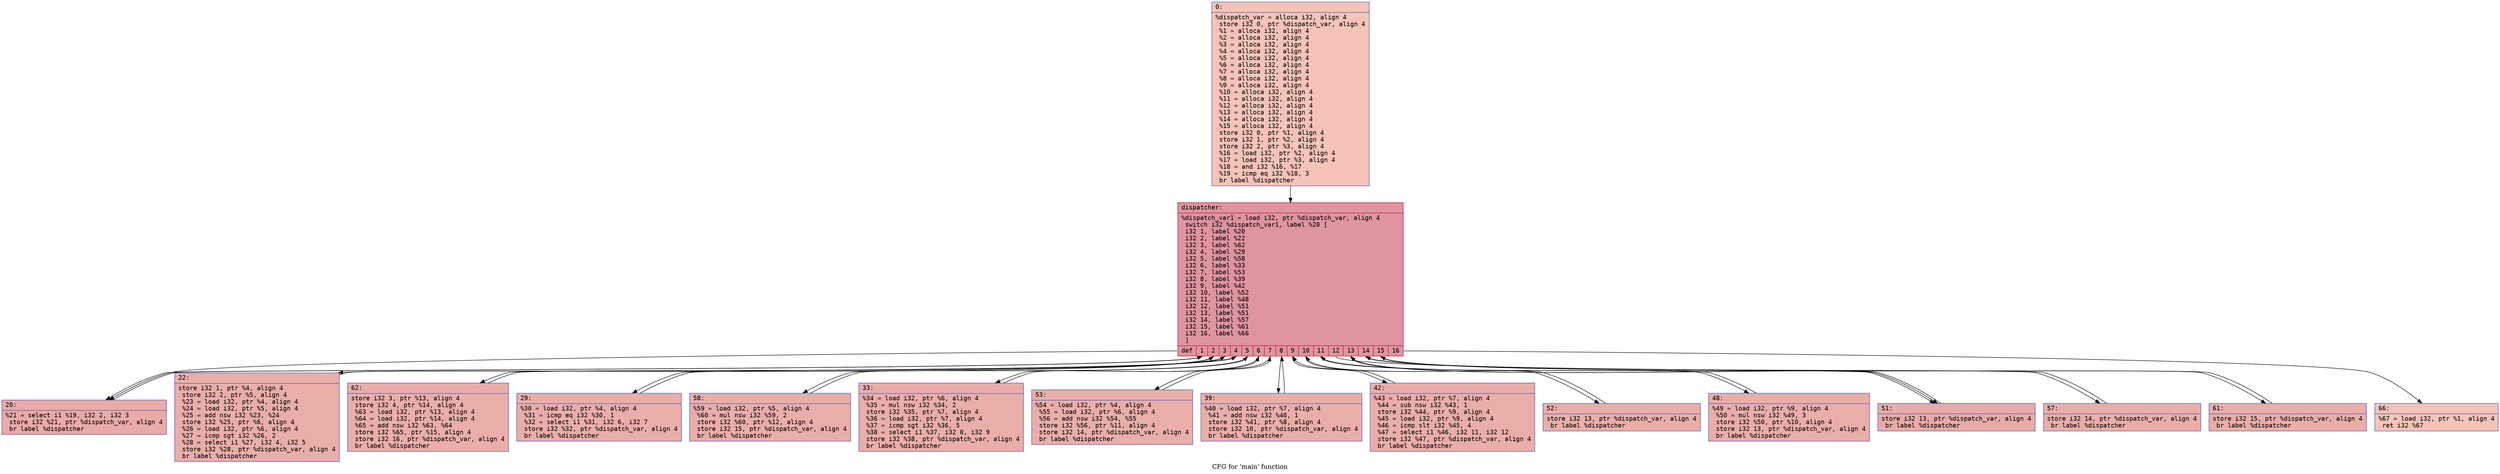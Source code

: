 digraph "CFG for 'main' function" {
	label="CFG for 'main' function";

	Node0x5d3ae549cc30 [shape=record,color="#3d50c3ff", style=filled, fillcolor="#e8765c70" fontname="Courier",label="{0:\l|  %dispatch_var = alloca i32, align 4\l  store i32 0, ptr %dispatch_var, align 4\l  %1 = alloca i32, align 4\l  %2 = alloca i32, align 4\l  %3 = alloca i32, align 4\l  %4 = alloca i32, align 4\l  %5 = alloca i32, align 4\l  %6 = alloca i32, align 4\l  %7 = alloca i32, align 4\l  %8 = alloca i32, align 4\l  %9 = alloca i32, align 4\l  %10 = alloca i32, align 4\l  %11 = alloca i32, align 4\l  %12 = alloca i32, align 4\l  %13 = alloca i32, align 4\l  %14 = alloca i32, align 4\l  %15 = alloca i32, align 4\l  store i32 0, ptr %1, align 4\l  store i32 1, ptr %2, align 4\l  store i32 2, ptr %3, align 4\l  %16 = load i32, ptr %2, align 4\l  %17 = load i32, ptr %3, align 4\l  %18 = and i32 %16, %17\l  %19 = icmp eq i32 %18, 3\l  br label %dispatcher\l}"];
	Node0x5d3ae549cc30 -> Node0x5d3ae549ccf0[tooltip="0 -> dispatcher\nProbability 100.00%" ];
	Node0x5d3ae548e5a0 [shape=record,color="#3d50c3ff", style=filled, fillcolor="#cc403a70" fontname="Courier",label="{20:\l|  %21 = select i1 %19, i32 2, i32 3\l  store i32 %21, ptr %dispatch_var, align 4\l  br label %dispatcher\l}"];
	Node0x5d3ae548e5a0 -> Node0x5d3ae549ccf0[tooltip="20 -> dispatcher\nProbability 100.00%" ];
	Node0x5d3ae548e4a0 [shape=record,color="#3d50c3ff", style=filled, fillcolor="#d0473d70" fontname="Courier",label="{22:\l|  store i32 1, ptr %4, align 4\l  store i32 2, ptr %5, align 4\l  %23 = load i32, ptr %4, align 4\l  %24 = load i32, ptr %5, align 4\l  %25 = add nsw i32 %23, %24\l  store i32 %25, ptr %6, align 4\l  %26 = load i32, ptr %6, align 4\l  %27 = icmp sgt i32 %26, 2\l  %28 = select i1 %27, i32 4, i32 5\l  store i32 %28, ptr %dispatch_var, align 4\l  br label %dispatcher\l}"];
	Node0x5d3ae548e4a0 -> Node0x5d3ae549ccf0[tooltip="22 -> dispatcher\nProbability 100.00%" ];
	Node0x5d3ae5491980 [shape=record,color="#3d50c3ff", style=filled, fillcolor="#d0473d70" fontname="Courier",label="{29:\l|  %30 = load i32, ptr %4, align 4\l  %31 = icmp eq i32 %30, 1\l  %32 = select i1 %31, i32 6, i32 7\l  store i32 %32, ptr %dispatch_var, align 4\l  br label %dispatcher\l}"];
	Node0x5d3ae5491980 -> Node0x5d3ae549ccf0[tooltip="29 -> dispatcher\nProbability 100.00%" ];
	Node0x5d3ae5491b90 [shape=record,color="#3d50c3ff", style=filled, fillcolor="#d0473d70" fontname="Courier",label="{33:\l|  %34 = load i32, ptr %6, align 4\l  %35 = mul nsw i32 %34, 2\l  store i32 %35, ptr %7, align 4\l  %36 = load i32, ptr %7, align 4\l  %37 = icmp sgt i32 %36, 5\l  %38 = select i1 %37, i32 8, i32 9\l  store i32 %38, ptr %dispatch_var, align 4\l  br label %dispatcher\l}"];
	Node0x5d3ae5491b90 -> Node0x5d3ae549ccf0[tooltip="33 -> dispatcher\nProbability 100.00%" ];
	Node0x5d3ae5491f80 [shape=record,color="#3d50c3ff", style=filled, fillcolor="#d0473d70" fontname="Courier",label="{39:\l|  %40 = load i32, ptr %7, align 4\l  %41 = add nsw i32 %40, 1\l  store i32 %41, ptr %8, align 4\l  store i32 10, ptr %dispatch_var, align 4\l  br label %dispatcher\l}"];
	Node0x5d3ae5491f80 -> Node0x5d3ae549ccf0[tooltip="39 -> dispatcher\nProbability 100.00%" ];
	Node0x5d3ae5491fd0 [shape=record,color="#3d50c3ff", style=filled, fillcolor="#d0473d70" fontname="Courier",label="{42:\l|  %43 = load i32, ptr %7, align 4\l  %44 = sub nsw i32 %43, 1\l  store i32 %44, ptr %9, align 4\l  %45 = load i32, ptr %9, align 4\l  %46 = icmp slt i32 %45, 4\l  %47 = select i1 %46, i32 11, i32 12\l  store i32 %47, ptr %dispatch_var, align 4\l  br label %dispatcher\l}"];
	Node0x5d3ae5491fd0 -> Node0x5d3ae549ccf0[tooltip="42 -> dispatcher\nProbability 100.00%" ];
	Node0x5d3ae5492670 [shape=record,color="#3d50c3ff", style=filled, fillcolor="#d0473d70" fontname="Courier",label="{48:\l|  %49 = load i32, ptr %9, align 4\l  %50 = mul nsw i32 %49, 3\l  store i32 %50, ptr %10, align 4\l  store i32 13, ptr %dispatch_var, align 4\l  br label %dispatcher\l}"];
	Node0x5d3ae5492670 -> Node0x5d3ae549ccf0[tooltip="48 -> dispatcher\nProbability 100.00%" ];
	Node0x5d3ae54926c0 [shape=record,color="#3d50c3ff", style=filled, fillcolor="#cc403a70" fontname="Courier",label="{51:\l|  store i32 13, ptr %dispatch_var, align 4\l  br label %dispatcher\l}"];
	Node0x5d3ae54926c0 -> Node0x5d3ae549ccf0[tooltip="51 -> dispatcher\nProbability 100.00%" ];
	Node0x5d3ae54922c0 [shape=record,color="#3d50c3ff", style=filled, fillcolor="#d0473d70" fontname="Courier",label="{52:\l|  store i32 13, ptr %dispatch_var, align 4\l  br label %dispatcher\l}"];
	Node0x5d3ae54922c0 -> Node0x5d3ae549ccf0[tooltip="52 -> dispatcher\nProbability 100.00%" ];
	Node0x5d3ae5491be0 [shape=record,color="#3d50c3ff", style=filled, fillcolor="#d0473d70" fontname="Courier",label="{53:\l|  %54 = load i32, ptr %4, align 4\l  %55 = load i32, ptr %6, align 4\l  %56 = add nsw i32 %54, %55\l  store i32 %56, ptr %11, align 4\l  store i32 14, ptr %dispatch_var, align 4\l  br label %dispatcher\l}"];
	Node0x5d3ae5491be0 -> Node0x5d3ae549ccf0[tooltip="53 -> dispatcher\nProbability 100.00%" ];
	Node0x5d3ae5492a90 [shape=record,color="#3d50c3ff", style=filled, fillcolor="#d0473d70" fontname="Courier",label="{57:\l|  store i32 14, ptr %dispatch_var, align 4\l  br label %dispatcher\l}"];
	Node0x5d3ae5492a90 -> Node0x5d3ae549ccf0[tooltip="57 -> dispatcher\nProbability 100.00%" ];
	Node0x5d3ae54919d0 [shape=record,color="#3d50c3ff", style=filled, fillcolor="#d0473d70" fontname="Courier",label="{58:\l|  %59 = load i32, ptr %5, align 4\l  %60 = mul nsw i32 %59, 2\l  store i32 %60, ptr %12, align 4\l  store i32 15, ptr %dispatch_var, align 4\l  br label %dispatcher\l}"];
	Node0x5d3ae54919d0 -> Node0x5d3ae549ccf0[tooltip="58 -> dispatcher\nProbability 100.00%" ];
	Node0x5d3ae5493600 [shape=record,color="#3d50c3ff", style=filled, fillcolor="#d0473d70" fontname="Courier",label="{61:\l|  store i32 15, ptr %dispatch_var, align 4\l  br label %dispatcher\l}"];
	Node0x5d3ae5493600 -> Node0x5d3ae549ccf0[tooltip="61 -> dispatcher\nProbability 100.00%" ];
	Node0x5d3ae54914e0 [shape=record,color="#3d50c3ff", style=filled, fillcolor="#d0473d70" fontname="Courier",label="{62:\l|  store i32 3, ptr %13, align 4\l  store i32 4, ptr %14, align 4\l  %63 = load i32, ptr %13, align 4\l  %64 = load i32, ptr %14, align 4\l  %65 = add nsw i32 %63, %64\l  store i32 %65, ptr %15, align 4\l  store i32 16, ptr %dispatch_var, align 4\l  br label %dispatcher\l}"];
	Node0x5d3ae54914e0 -> Node0x5d3ae549ccf0[tooltip="62 -> dispatcher\nProbability 100.00%" ];
	Node0x5d3ae54938e0 [shape=record,color="#3d50c3ff", style=filled, fillcolor="#e8765c70" fontname="Courier",label="{66:\l|  %67 = load i32, ptr %1, align 4\l  ret i32 %67\l}"];
	Node0x5d3ae549ccf0 [shape=record,color="#b70d28ff", style=filled, fillcolor="#b70d2870" fontname="Courier",label="{dispatcher:\l|  %dispatch_var1 = load i32, ptr %dispatch_var, align 4\l  switch i32 %dispatch_var1, label %20 [\l    i32 1, label %20\l    i32 2, label %22\l    i32 3, label %62\l    i32 4, label %29\l    i32 5, label %58\l    i32 6, label %33\l    i32 7, label %53\l    i32 8, label %39\l    i32 9, label %42\l    i32 10, label %52\l    i32 11, label %48\l    i32 12, label %51\l    i32 13, label %51\l    i32 14, label %57\l    i32 15, label %61\l    i32 16, label %66\l  ]\l|{<s0>def|<s1>1|<s2>2|<s3>3|<s4>4|<s5>5|<s6>6|<s7>7|<s8>8|<s9>9|<s10>10|<s11>11|<s12>12|<s13>13|<s14>14|<s15>15|<s16>16}}"];
	Node0x5d3ae549ccf0:s0 -> Node0x5d3ae548e5a0[tooltip="dispatcher -> 20\nProbability 12.47%" ];
	Node0x5d3ae549ccf0:s1 -> Node0x5d3ae548e5a0[tooltip="dispatcher -> 20\nProbability 12.47%" ];
	Node0x5d3ae549ccf0:s2 -> Node0x5d3ae548e4a0[tooltip="dispatcher -> 22\nProbability 6.24%" ];
	Node0x5d3ae549ccf0:s3 -> Node0x5d3ae54914e0[tooltip="dispatcher -> 62\nProbability 6.24%" ];
	Node0x5d3ae549ccf0:s4 -> Node0x5d3ae5491980[tooltip="dispatcher -> 29\nProbability 6.24%" ];
	Node0x5d3ae549ccf0:s5 -> Node0x5d3ae54919d0[tooltip="dispatcher -> 58\nProbability 6.24%" ];
	Node0x5d3ae549ccf0:s6 -> Node0x5d3ae5491b90[tooltip="dispatcher -> 33\nProbability 6.24%" ];
	Node0x5d3ae549ccf0:s7 -> Node0x5d3ae5491be0[tooltip="dispatcher -> 53\nProbability 6.24%" ];
	Node0x5d3ae549ccf0:s8 -> Node0x5d3ae5491f80[tooltip="dispatcher -> 39\nProbability 6.24%" ];
	Node0x5d3ae549ccf0:s9 -> Node0x5d3ae5491fd0[tooltip="dispatcher -> 42\nProbability 6.24%" ];
	Node0x5d3ae549ccf0:s10 -> Node0x5d3ae54922c0[tooltip="dispatcher -> 52\nProbability 6.24%" ];
	Node0x5d3ae549ccf0:s11 -> Node0x5d3ae5492670[tooltip="dispatcher -> 48\nProbability 6.24%" ];
	Node0x5d3ae549ccf0:s12 -> Node0x5d3ae54926c0[tooltip="dispatcher -> 51\nProbability 12.47%" ];
	Node0x5d3ae549ccf0:s13 -> Node0x5d3ae54926c0[tooltip="dispatcher -> 51\nProbability 12.47%" ];
	Node0x5d3ae549ccf0:s14 -> Node0x5d3ae5492a90[tooltip="dispatcher -> 57\nProbability 6.24%" ];
	Node0x5d3ae549ccf0:s15 -> Node0x5d3ae5493600[tooltip="dispatcher -> 61\nProbability 6.24%" ];
	Node0x5d3ae549ccf0:s16 -> Node0x5d3ae54938e0[tooltip="dispatcher -> 66\nProbability 0.20%" ];
}
